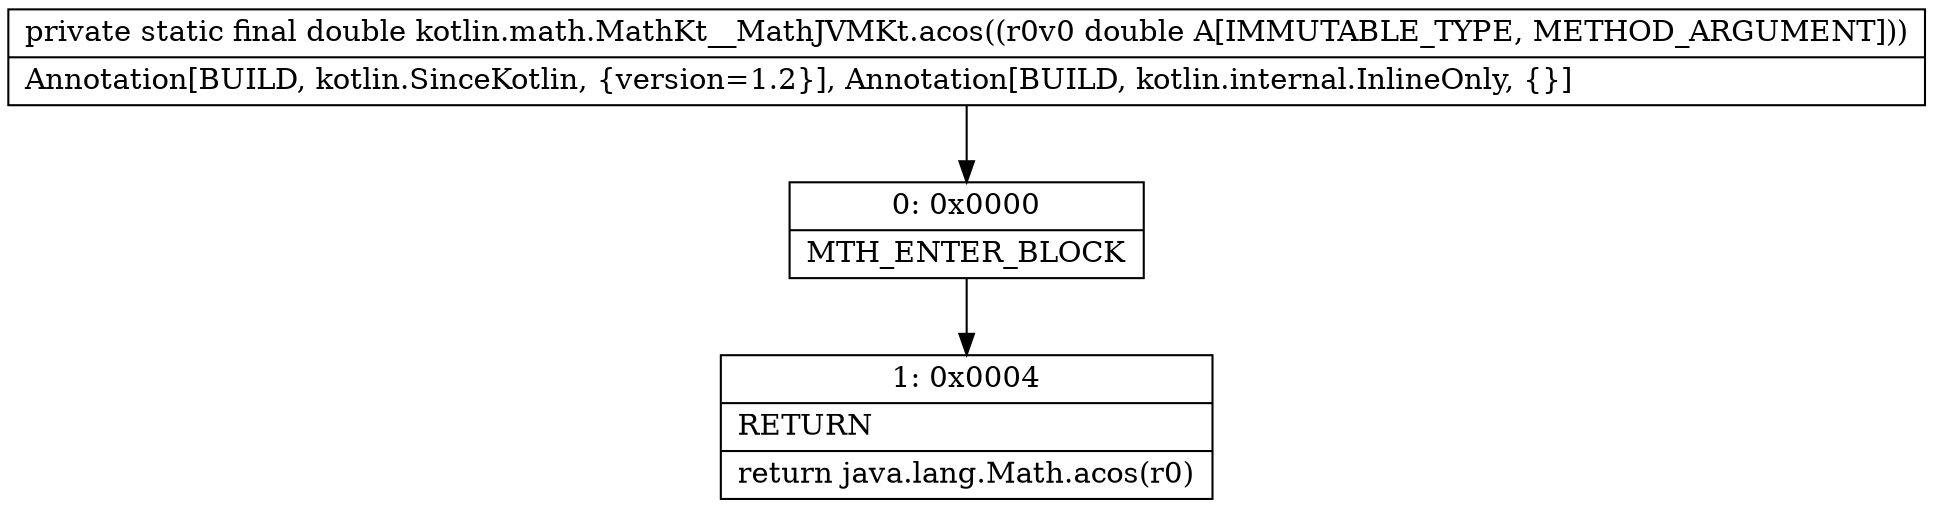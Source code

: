 digraph "CFG forkotlin.math.MathKt__MathJVMKt.acos(D)D" {
Node_0 [shape=record,label="{0\:\ 0x0000|MTH_ENTER_BLOCK\l}"];
Node_1 [shape=record,label="{1\:\ 0x0004|RETURN\l|return java.lang.Math.acos(r0)\l}"];
MethodNode[shape=record,label="{private static final double kotlin.math.MathKt__MathJVMKt.acos((r0v0 double A[IMMUTABLE_TYPE, METHOD_ARGUMENT]))  | Annotation[BUILD, kotlin.SinceKotlin, \{version=1.2\}], Annotation[BUILD, kotlin.internal.InlineOnly, \{\}]\l}"];
MethodNode -> Node_0;
Node_0 -> Node_1;
}

